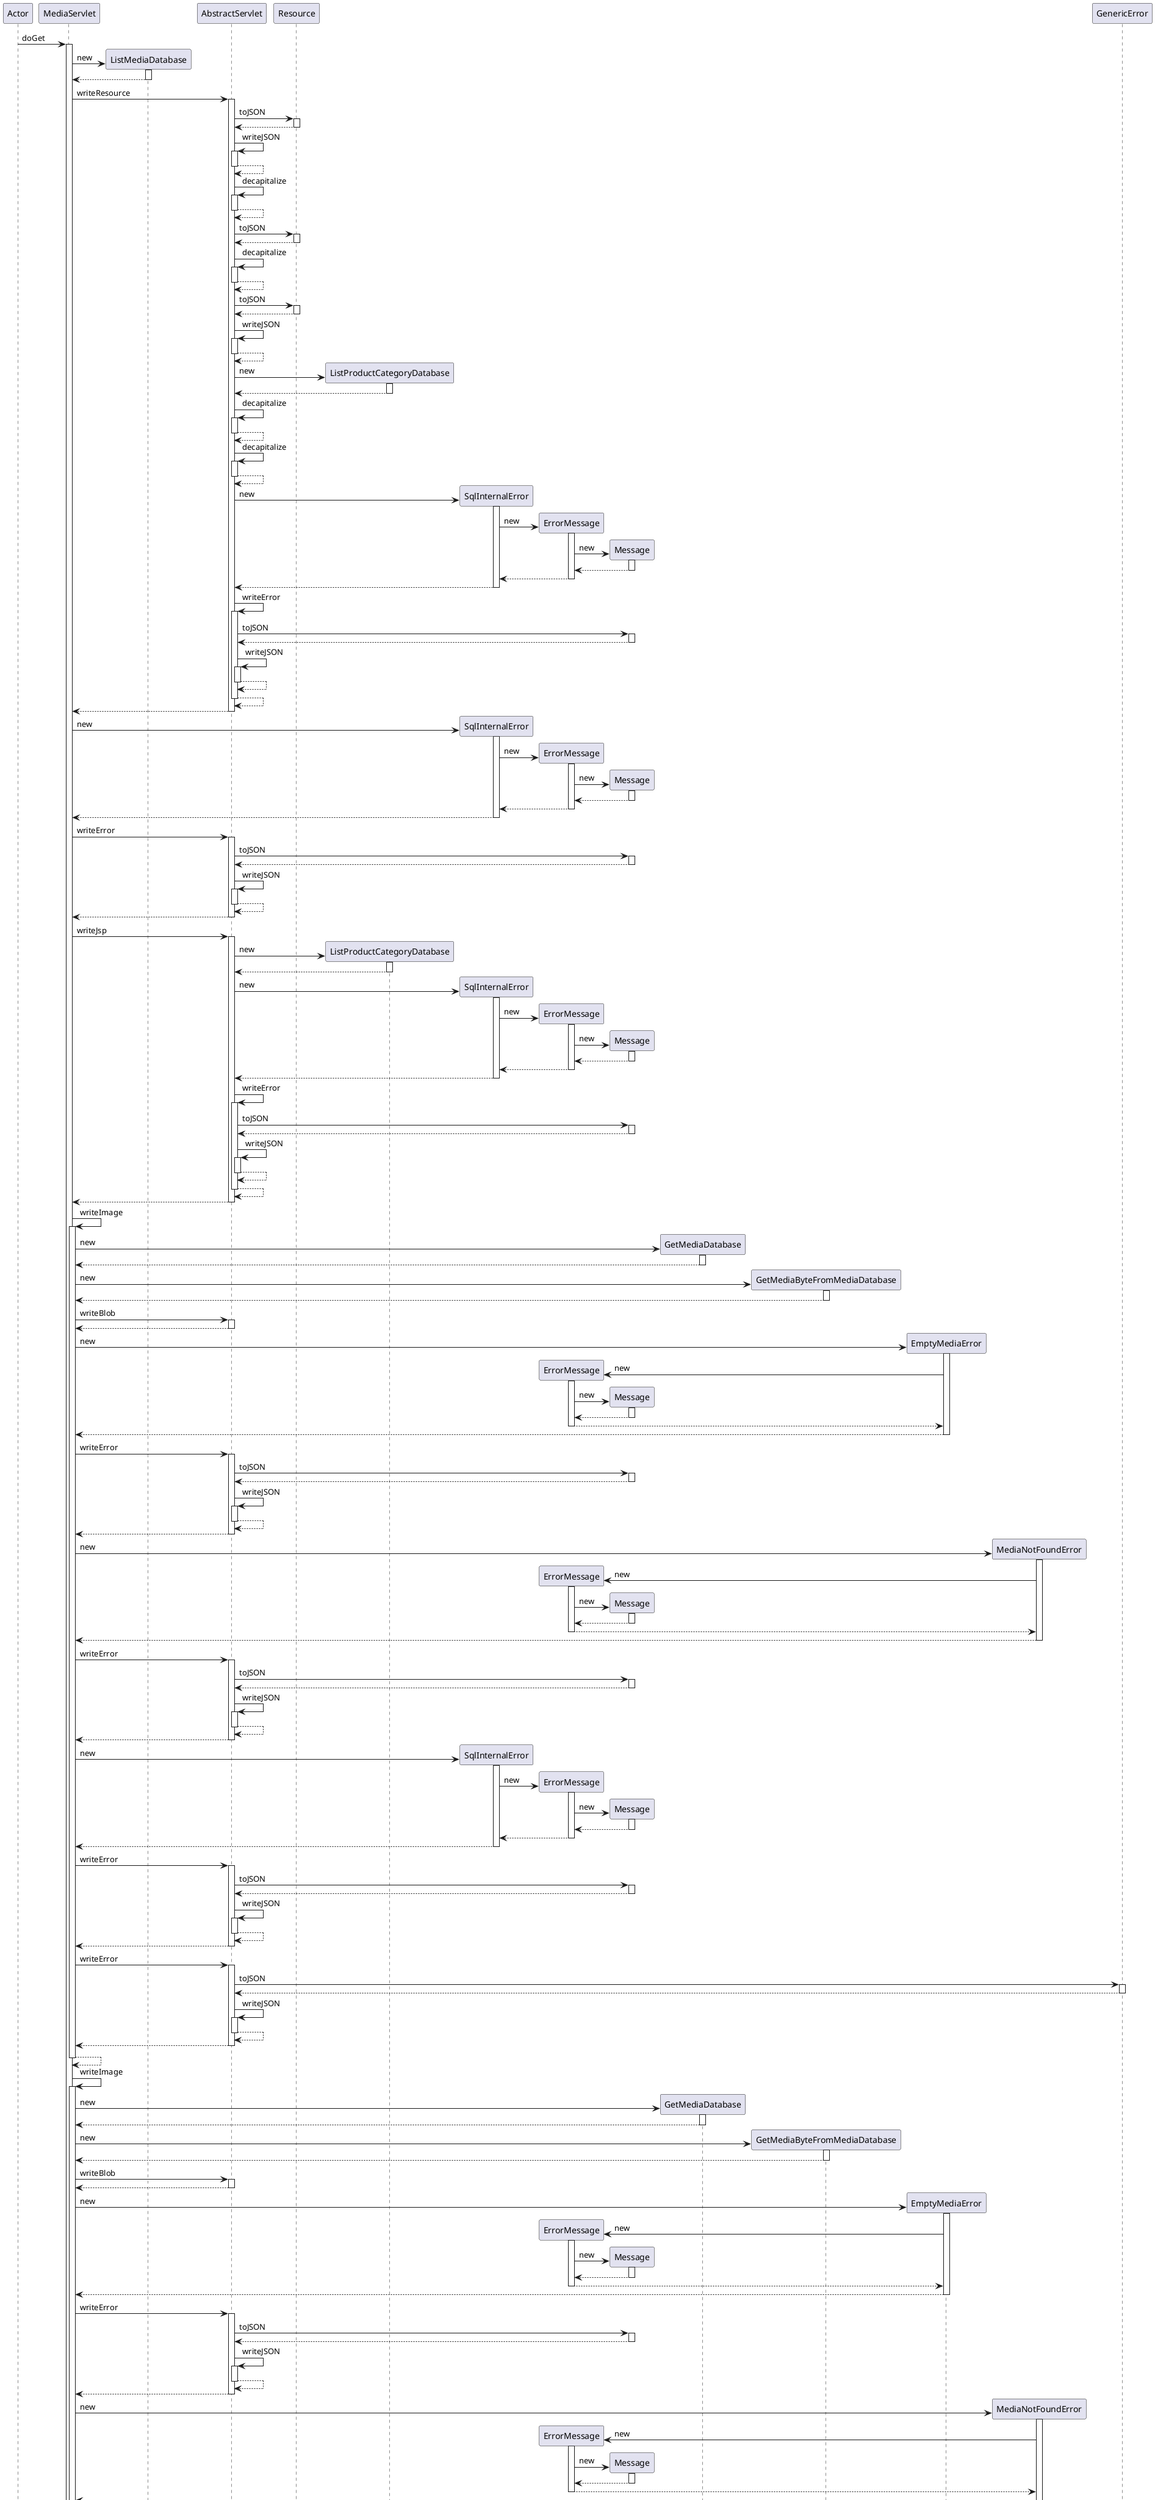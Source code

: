 @startuml
participant Actor
Actor -> MediaServlet : doGet
activate MediaServlet
create ListMediaDatabase
MediaServlet -> ListMediaDatabase : new
activate ListMediaDatabase
ListMediaDatabase --> MediaServlet
deactivate ListMediaDatabase
MediaServlet -> AbstractServlet : writeResource
activate AbstractServlet
AbstractServlet -> Resource : toJSON
activate Resource
Resource --> AbstractServlet
deactivate Resource
AbstractServlet -> AbstractServlet : writeJSON
activate AbstractServlet
AbstractServlet --> AbstractServlet
deactivate AbstractServlet
AbstractServlet -> AbstractServlet : decapitalize
activate AbstractServlet
AbstractServlet --> AbstractServlet
deactivate AbstractServlet
AbstractServlet -> Resource : toJSON
activate Resource
Resource --> AbstractServlet
deactivate Resource
AbstractServlet -> AbstractServlet : decapitalize
activate AbstractServlet
AbstractServlet --> AbstractServlet
deactivate AbstractServlet
AbstractServlet -> Resource : toJSON
activate Resource
Resource --> AbstractServlet
deactivate Resource
AbstractServlet -> AbstractServlet : writeJSON
activate AbstractServlet
AbstractServlet --> AbstractServlet
deactivate AbstractServlet
create ListProductCategoryDatabase
AbstractServlet -> ListProductCategoryDatabase : new
activate ListProductCategoryDatabase
ListProductCategoryDatabase --> AbstractServlet
deactivate ListProductCategoryDatabase
AbstractServlet -> AbstractServlet : decapitalize
activate AbstractServlet
AbstractServlet --> AbstractServlet
deactivate AbstractServlet
AbstractServlet -> AbstractServlet : decapitalize
activate AbstractServlet
AbstractServlet --> AbstractServlet
deactivate AbstractServlet
create SqlInternalError
AbstractServlet -> SqlInternalError : new
activate SqlInternalError
create ErrorMessage
SqlInternalError -> ErrorMessage : new
activate ErrorMessage
create Message
ErrorMessage -> Message : new
activate Message
Message --> ErrorMessage
deactivate Message
ErrorMessage --> SqlInternalError
deactivate ErrorMessage
SqlInternalError --> AbstractServlet
deactivate SqlInternalError
AbstractServlet -> AbstractServlet : writeError
activate AbstractServlet
AbstractServlet -> Message : toJSON
activate Message
Message --> AbstractServlet
deactivate Message
AbstractServlet -> AbstractServlet : writeJSON
activate AbstractServlet
AbstractServlet --> AbstractServlet
deactivate AbstractServlet
AbstractServlet --> AbstractServlet
deactivate AbstractServlet
AbstractServlet --> MediaServlet
deactivate AbstractServlet
create SqlInternalError
MediaServlet -> SqlInternalError : new
activate SqlInternalError
create ErrorMessage
SqlInternalError -> ErrorMessage : new
activate ErrorMessage
create Message
ErrorMessage -> Message : new
activate Message
Message --> ErrorMessage
deactivate Message
ErrorMessage --> SqlInternalError
deactivate ErrorMessage
SqlInternalError --> MediaServlet
deactivate SqlInternalError
MediaServlet -> AbstractServlet : writeError
activate AbstractServlet
AbstractServlet -> Message : toJSON
activate Message
Message --> AbstractServlet
deactivate Message
AbstractServlet -> AbstractServlet : writeJSON
activate AbstractServlet
AbstractServlet --> AbstractServlet
deactivate AbstractServlet
AbstractServlet --> MediaServlet
deactivate AbstractServlet
MediaServlet -> AbstractServlet : writeJsp
activate AbstractServlet
create ListProductCategoryDatabase
AbstractServlet -> ListProductCategoryDatabase : new
activate ListProductCategoryDatabase
ListProductCategoryDatabase --> AbstractServlet
deactivate ListProductCategoryDatabase
create SqlInternalError
AbstractServlet -> SqlInternalError : new
activate SqlInternalError
create ErrorMessage
SqlInternalError -> ErrorMessage : new
activate ErrorMessage
create Message
ErrorMessage -> Message : new
activate Message
Message --> ErrorMessage
deactivate Message
ErrorMessage --> SqlInternalError
deactivate ErrorMessage
SqlInternalError --> AbstractServlet
deactivate SqlInternalError
AbstractServlet -> AbstractServlet : writeError
activate AbstractServlet
AbstractServlet -> Message : toJSON
activate Message
Message --> AbstractServlet
deactivate Message
AbstractServlet -> AbstractServlet : writeJSON
activate AbstractServlet
AbstractServlet --> AbstractServlet
deactivate AbstractServlet
AbstractServlet --> AbstractServlet
deactivate AbstractServlet
AbstractServlet --> MediaServlet
deactivate AbstractServlet
MediaServlet -> MediaServlet : writeImage
activate MediaServlet
create GetMediaDatabase
MediaServlet -> GetMediaDatabase : new
activate GetMediaDatabase
GetMediaDatabase --> MediaServlet
deactivate GetMediaDatabase
create GetMediaByteFromMediaDatabase
MediaServlet -> GetMediaByteFromMediaDatabase : new
activate GetMediaByteFromMediaDatabase
GetMediaByteFromMediaDatabase --> MediaServlet
deactivate GetMediaByteFromMediaDatabase
MediaServlet -> AbstractServlet : writeBlob
activate AbstractServlet
AbstractServlet --> MediaServlet
deactivate AbstractServlet
create EmptyMediaError
MediaServlet -> EmptyMediaError : new
activate EmptyMediaError
create ErrorMessage
EmptyMediaError -> ErrorMessage : new
activate ErrorMessage
create Message
ErrorMessage -> Message : new
activate Message
Message --> ErrorMessage
deactivate Message
ErrorMessage --> EmptyMediaError
deactivate ErrorMessage
EmptyMediaError --> MediaServlet
deactivate EmptyMediaError
MediaServlet -> AbstractServlet : writeError
activate AbstractServlet
AbstractServlet -> Message : toJSON
activate Message
Message --> AbstractServlet
deactivate Message
AbstractServlet -> AbstractServlet : writeJSON
activate AbstractServlet
AbstractServlet --> AbstractServlet
deactivate AbstractServlet
AbstractServlet --> MediaServlet
deactivate AbstractServlet
create MediaNotFoundError
MediaServlet -> MediaNotFoundError : new
activate MediaNotFoundError
create ErrorMessage
MediaNotFoundError -> ErrorMessage : new
activate ErrorMessage
create Message
ErrorMessage -> Message : new
activate Message
Message --> ErrorMessage
deactivate Message
ErrorMessage --> MediaNotFoundError
deactivate ErrorMessage
MediaNotFoundError --> MediaServlet
deactivate MediaNotFoundError
MediaServlet -> AbstractServlet : writeError
activate AbstractServlet
AbstractServlet -> Message : toJSON
activate Message
Message --> AbstractServlet
deactivate Message
AbstractServlet -> AbstractServlet : writeJSON
activate AbstractServlet
AbstractServlet --> AbstractServlet
deactivate AbstractServlet
AbstractServlet --> MediaServlet
deactivate AbstractServlet
create SqlInternalError
MediaServlet -> SqlInternalError : new
activate SqlInternalError
create ErrorMessage
SqlInternalError -> ErrorMessage : new
activate ErrorMessage
create Message
ErrorMessage -> Message : new
activate Message
Message --> ErrorMessage
deactivate Message
ErrorMessage --> SqlInternalError
deactivate ErrorMessage
SqlInternalError --> MediaServlet
deactivate SqlInternalError
MediaServlet -> AbstractServlet : writeError
activate AbstractServlet
AbstractServlet -> Message : toJSON
activate Message
Message --> AbstractServlet
deactivate Message
AbstractServlet -> AbstractServlet : writeJSON
activate AbstractServlet
AbstractServlet --> AbstractServlet
deactivate AbstractServlet
AbstractServlet --> MediaServlet
deactivate AbstractServlet
MediaServlet -> AbstractServlet : writeError
activate AbstractServlet
AbstractServlet -> GenericError : toJSON
activate GenericError
GenericError --> AbstractServlet
deactivate GenericError
AbstractServlet -> AbstractServlet : writeJSON
activate AbstractServlet
AbstractServlet --> AbstractServlet
deactivate AbstractServlet
AbstractServlet --> MediaServlet
deactivate AbstractServlet
MediaServlet --> MediaServlet
deactivate MediaServlet
MediaServlet -> MediaServlet : writeImage
activate MediaServlet
create GetMediaDatabase
MediaServlet -> GetMediaDatabase : new
activate GetMediaDatabase
GetMediaDatabase --> MediaServlet
deactivate GetMediaDatabase
create GetMediaByteFromMediaDatabase
MediaServlet -> GetMediaByteFromMediaDatabase : new
activate GetMediaByteFromMediaDatabase
GetMediaByteFromMediaDatabase --> MediaServlet
deactivate GetMediaByteFromMediaDatabase
MediaServlet -> AbstractServlet : writeBlob
activate AbstractServlet
AbstractServlet --> MediaServlet
deactivate AbstractServlet
create EmptyMediaError
MediaServlet -> EmptyMediaError : new
activate EmptyMediaError
create ErrorMessage
EmptyMediaError -> ErrorMessage : new
activate ErrorMessage
create Message
ErrorMessage -> Message : new
activate Message
Message --> ErrorMessage
deactivate Message
ErrorMessage --> EmptyMediaError
deactivate ErrorMessage
EmptyMediaError --> MediaServlet
deactivate EmptyMediaError
MediaServlet -> AbstractServlet : writeError
activate AbstractServlet
AbstractServlet -> Message : toJSON
activate Message
Message --> AbstractServlet
deactivate Message
AbstractServlet -> AbstractServlet : writeJSON
activate AbstractServlet
AbstractServlet --> AbstractServlet
deactivate AbstractServlet
AbstractServlet --> MediaServlet
deactivate AbstractServlet
create MediaNotFoundError
MediaServlet -> MediaNotFoundError : new
activate MediaNotFoundError
create ErrorMessage
MediaNotFoundError -> ErrorMessage : new
activate ErrorMessage
create Message
ErrorMessage -> Message : new
activate Message
Message --> ErrorMessage
deactivate Message
ErrorMessage --> MediaNotFoundError
deactivate ErrorMessage
MediaNotFoundError --> MediaServlet
deactivate MediaNotFoundError
MediaServlet -> AbstractServlet : writeError
activate AbstractServlet
AbstractServlet -> Message : toJSON
activate Message
Message --> AbstractServlet
deactivate Message
AbstractServlet -> AbstractServlet : writeJSON
activate AbstractServlet
AbstractServlet --> AbstractServlet
deactivate AbstractServlet
AbstractServlet --> MediaServlet
deactivate AbstractServlet
create SqlInternalError
MediaServlet -> SqlInternalError : new
activate SqlInternalError
create ErrorMessage
SqlInternalError -> ErrorMessage : new
activate ErrorMessage
create Message
ErrorMessage -> Message : new
activate Message
Message --> ErrorMessage
deactivate Message
ErrorMessage --> SqlInternalError
deactivate ErrorMessage
SqlInternalError --> MediaServlet
deactivate SqlInternalError
MediaServlet -> AbstractServlet : writeError
activate AbstractServlet
AbstractServlet -> Message : toJSON
activate Message
Message --> AbstractServlet
deactivate Message
AbstractServlet -> AbstractServlet : writeJSON
activate AbstractServlet
AbstractServlet --> AbstractServlet
deactivate AbstractServlet
AbstractServlet --> MediaServlet
deactivate AbstractServlet
MediaServlet -> AbstractServlet : writeError
activate AbstractServlet
AbstractServlet -> GenericError : toJSON
activate GenericError
GenericError --> AbstractServlet
deactivate GenericError
AbstractServlet -> AbstractServlet : writeJSON
activate AbstractServlet
AbstractServlet --> AbstractServlet
deactivate AbstractServlet
AbstractServlet --> MediaServlet
deactivate AbstractServlet
MediaServlet --> MediaServlet
deactivate MediaServlet
MediaServlet -> AbstractServlet : writeError
activate AbstractServlet
AbstractServlet -> GenericError : toJSON
activate GenericError
GenericError --> AbstractServlet
deactivate GenericError
AbstractServlet -> AbstractServlet : writeJSON
activate AbstractServlet
AbstractServlet --> AbstractServlet
deactivate AbstractServlet
AbstractServlet --> MediaServlet
deactivate AbstractServlet
return
@enduml
